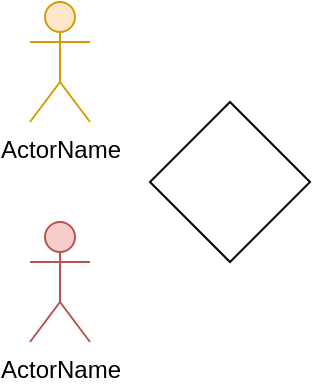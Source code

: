 <mxfile version="28.2.5">
  <diagram name="Página-1" id="ADuWLQ4_nhSAQghTTya2">
    <mxGraphModel dx="1315" dy="329" grid="1" gridSize="10" guides="1" tooltips="1" connect="1" arrows="1" fold="1" page="1" pageScale="1" pageWidth="827" pageHeight="1169" math="0" shadow="0">
      <root>
        <mxCell id="0" />
        <mxCell id="1" parent="0" />
        <mxCell id="mdG9mfmcp8blmTllGsDG-3" value="" style="rhombus;whiteSpace=wrap;html=1;" parent="1" vertex="1">
          <mxGeometry x="130" y="150" width="80" height="80" as="geometry" />
        </mxCell>
        <mxCell id="xG3fDYSQxabQkapDXZWE-7" value="ActorName" style="shape=umlActor;html=1;verticalLabelPosition=bottom;verticalAlign=top;align=center;fillColor=#ffe6cc;strokeColor=#d79b00;" vertex="1" parent="1">
          <mxGeometry x="70" y="100" width="30" height="60" as="geometry" />
        </mxCell>
        <object label="ActorName" link="data:page/id,ADuWLQ4_nhSAQghTTya2" id="xG3fDYSQxabQkapDXZWE-8">
          <mxCell style="shape=umlActor;html=1;verticalLabelPosition=bottom;verticalAlign=top;align=center;fillColor=#f8cecc;strokeColor=#b85450;" vertex="1" parent="1">
            <mxGeometry x="70" y="210" width="30" height="60" as="geometry" />
          </mxCell>
        </object>
      </root>
    </mxGraphModel>
  </diagram>
</mxfile>

